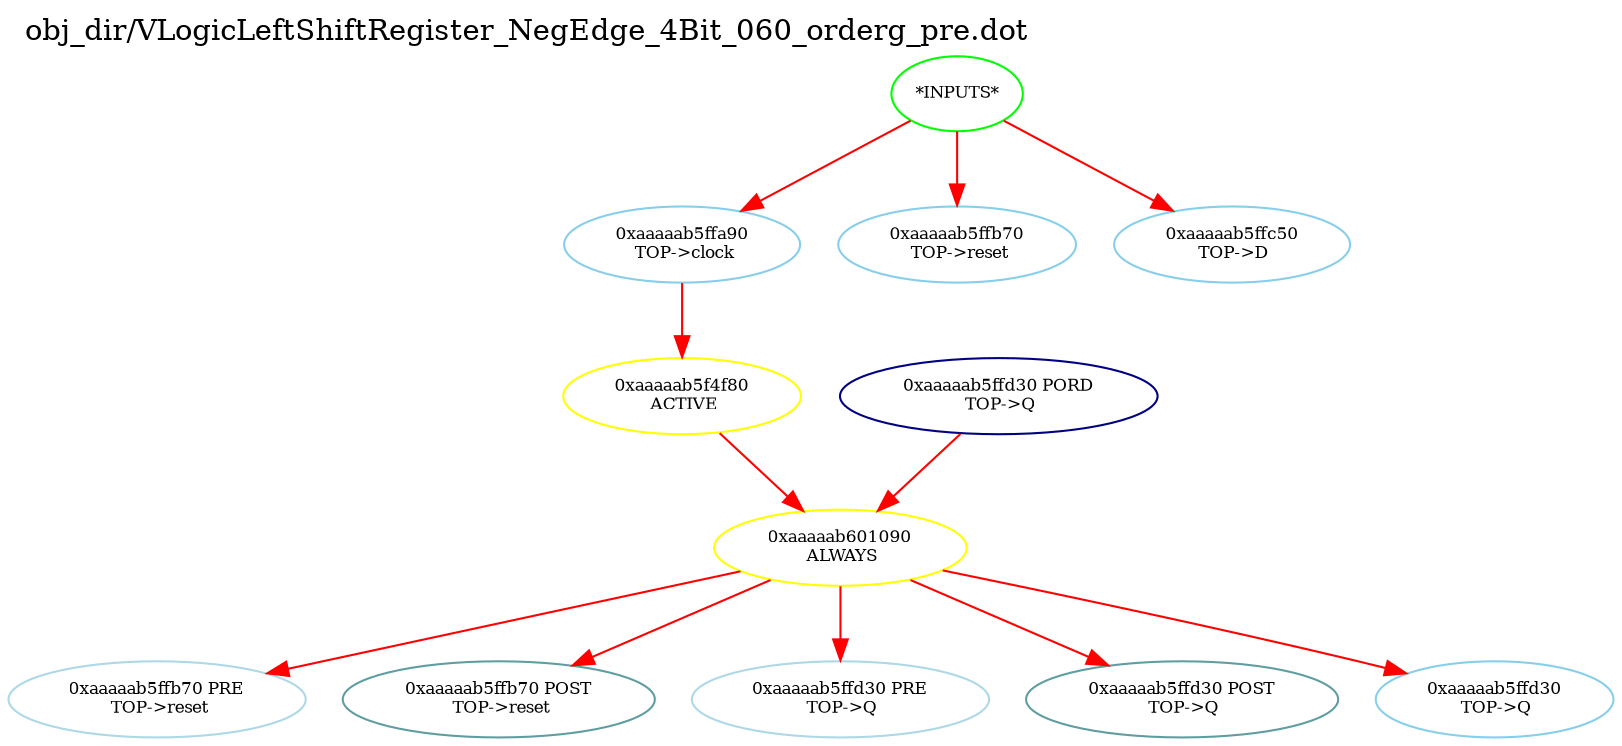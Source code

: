 digraph v3graph {
	graph	[label="obj_dir/VLogicLeftShiftRegister_NegEdge_4Bit_060_orderg_pre.dot",
		 labelloc=t, labeljust=l,
		 //size="7.5,10",
		 rankdir=TB];
	n0	[fontsize=8 label="*INPUTS*", color=green];
	n0xaaaaab5ff8d0_1	[fontsize=8 label="0xaaaaab5ffa90\n TOP->clock", color=skyblue];
	n0xaaaaab5ff8d0_2	[fontsize=8 label="0xaaaaab5ffb70\n TOP->reset", color=skyblue];
	n0xaaaaab5ff8d0_3	[fontsize=8 label="0xaaaaab5ffc50\n TOP->D", color=skyblue];
	n0xaaaaab5ff8d0_4	[fontsize=8 label="0xaaaaab5f4f80\n ACTIVE", color=yellow];
	n0xaaaaab5ff8d0_5	[fontsize=8 label="0xaaaaab601090\n ALWAYS", color=yellow];
	n0xaaaaab5ff8d0_6	[fontsize=8 label="0xaaaaab5ffb70 PRE\n TOP->reset", color=lightblue];
	n0xaaaaab5ff8d0_7	[fontsize=8 label="0xaaaaab5ffb70 POST\n TOP->reset", color=CadetBlue];
	n0xaaaaab5ff8d0_8	[fontsize=8 label="0xaaaaab5ffd30 PRE\n TOP->Q", color=lightblue];
	n0xaaaaab5ff8d0_9	[fontsize=8 label="0xaaaaab5ffd30 POST\n TOP->Q", color=CadetBlue];
	n0xaaaaab5ff8d0_10	[fontsize=8 label="0xaaaaab5ffd30 PORD\n TOP->Q", color=NavyBlue];
	n0xaaaaab5ff8d0_11	[fontsize=8 label="0xaaaaab5ffd30\n TOP->Q", color=skyblue];
	n0 -> n0xaaaaab5ff8d0_1 [fontsize=8 label="" weight=1 color=red];
	n0 -> n0xaaaaab5ff8d0_2 [fontsize=8 label="" weight=1 color=red];
	n0 -> n0xaaaaab5ff8d0_3 [fontsize=8 label="" weight=1 color=red];
	n0xaaaaab5ff8d0_1 -> n0xaaaaab5ff8d0_4 [fontsize=8 label="" weight=8 color=red];
	n0xaaaaab5ff8d0_4 -> n0xaaaaab5ff8d0_5 [fontsize=8 label="" weight=32 color=red];
	n0xaaaaab5ff8d0_5 -> n0xaaaaab5ff8d0_6 [fontsize=8 label="" weight=32 color=red];
	n0xaaaaab5ff8d0_5 -> n0xaaaaab5ff8d0_7 [fontsize=8 label="" weight=2 color=red];
	n0xaaaaab5ff8d0_5 -> n0xaaaaab5ff8d0_8 [fontsize=8 label="" weight=32 color=red];
	n0xaaaaab5ff8d0_5 -> n0xaaaaab5ff8d0_9 [fontsize=8 label="" weight=2 color=red];
	n0xaaaaab5ff8d0_5 -> n0xaaaaab5ff8d0_11 [fontsize=8 label="" weight=32 color=red];
	n0xaaaaab5ff8d0_10 -> n0xaaaaab5ff8d0_5 [fontsize=8 label="" weight=32 color=red];
}
